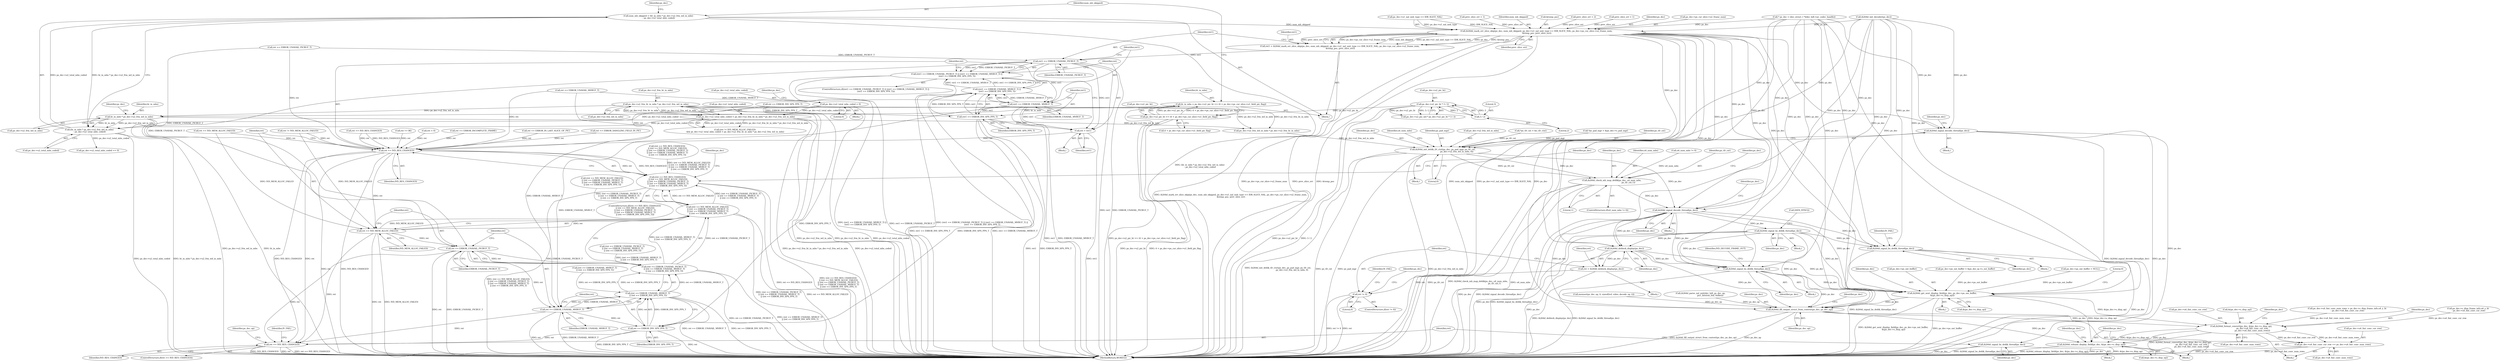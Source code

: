 digraph "0_Android_33ef7de9ddc8ea7eb9cbc440d1cf89957a0c267b@integer" {
"1001516" [label="(Call,num_mb_skipped = (ht_in_mbs * ps_dec->u2_frm_wd_in_mbs)\n - ps_dec->u2_total_mbs_coded)"];
"1001518" [label="(Call,(ht_in_mbs * ps_dec->u2_frm_wd_in_mbs)\n - ps_dec->u2_total_mbs_coded)"];
"1001519" [label="(Call,ht_in_mbs * ps_dec->u2_frm_wd_in_mbs)"];
"1001503" [label="(Call,ht_in_mbs = ps_dec->u2_pic_ht >> (4 + ps_dec->ps_cur_slice->u1_field_pic_flag))"];
"1001505" [label="(Call,ps_dec->u2_pic_ht >> (4 + ps_dec->ps_cur_slice->u1_field_pic_flag))"];
"1001028" [label="(Call,ps_dec->u2_pic_ht * 3 / 2)"];
"1001032" [label="(Call,3 / 2)"];
"1001490" [label="(Call,ps_dec->u2_frm_ht_in_mbs * ps_dec->u2_frm_wd_in_mbs)"];
"1001486" [label="(Call,ps_dec->u2_total_mbs_coded < ps_dec->u2_frm_ht_in_mbs * ps_dec->u2_frm_wd_in_mbs)"];
"1000909" [label="(Call,ps_dec->u2_total_mbs_coded = 0)"];
"1001559" [label="(Call,ih264d_mark_err_slice_skip(ps_dec, num_mb_skipped, ps_dec->u1_nal_unit_type == IDR_SLICE_NAL, ps_dec->ps_cur_slice->u2_frame_num,\n &temp_poc, prev_slice_err))"];
"1001557" [label="(Call,ret1 = ih264d_mark_err_slice_skip(ps_dec, num_mb_skipped, ps_dec->u1_nal_unit_type == IDR_SLICE_NAL, ps_dec->ps_cur_slice->u2_frame_num,\n &temp_poc, prev_slice_err))"];
"1001577" [label="(Call,ret1 == ERROR_UNAVAIL_PICBUF_T)"];
"1001576" [label="(Call,(ret1 == ERROR_UNAVAIL_PICBUF_T) || (ret1 == ERROR_UNAVAIL_MVBUF_T) ||\n (ret1 == ERROR_INV_SPS_PPS_T))"];
"1001581" [label="(Call,ret1 == ERROR_UNAVAIL_MVBUF_T)"];
"1001580" [label="(Call,(ret1 == ERROR_UNAVAIL_MVBUF_T) ||\n (ret1 == ERROR_INV_SPS_PPS_T))"];
"1001584" [label="(Call,ret1 == ERROR_INV_SPS_PPS_T)"];
"1001588" [label="(Call,ret = ret1)"];
"1001593" [label="(Call,ret == IVD_RES_CHANGED)"];
"1001592" [label="(Call,(ret == IVD_RES_CHANGED)\n || (ret == IVD_MEM_ALLOC_FAILED)\n || (ret == ERROR_UNAVAIL_PICBUF_T)\n || (ret == ERROR_UNAVAIL_MVBUF_T)\n || (ret == ERROR_INV_SPS_PPS_T))"];
"1001597" [label="(Call,ret == IVD_MEM_ALLOC_FAILED)"];
"1001596" [label="(Call,(ret == IVD_MEM_ALLOC_FAILED)\n || (ret == ERROR_UNAVAIL_PICBUF_T)\n || (ret == ERROR_UNAVAIL_MVBUF_T)\n || (ret == ERROR_INV_SPS_PPS_T))"];
"1001601" [label="(Call,ret == ERROR_UNAVAIL_PICBUF_T)"];
"1001600" [label="(Call,(ret == ERROR_UNAVAIL_PICBUF_T)\n || (ret == ERROR_UNAVAIL_MVBUF_T)\n || (ret == ERROR_INV_SPS_PPS_T))"];
"1001605" [label="(Call,ret == ERROR_UNAVAIL_MVBUF_T)"];
"1001604" [label="(Call,(ret == ERROR_UNAVAIL_MVBUF_T)\n || (ret == ERROR_INV_SPS_PPS_T))"];
"1001608" [label="(Call,ret == ERROR_INV_SPS_PPS_T)"];
"1001624" [label="(Call,ret == IVD_RES_CHANGED)"];
"1001612" [label="(Call,ih264d_signal_decode_thread(ps_dec))"];
"1001621" [label="(Call,ih264d_signal_bs_deblk_thread(ps_dec))"];
"1001701" [label="(Call,ih264d_init_deblk_tfr_ctxt(ps_dec, ps_pad_mgr, ps_tfr_cxt,\n                                           ps_dec->u2_frm_wd_in_mbs, 0))"];
"1001725" [label="(Call,ih264d_check_mb_map_deblk(ps_dec, u4_num_mbs,\n                                                   ps_tfr_cxt,1))"];
"1001735" [label="(Call,ih264d_signal_decode_thread(ps_dec))"];
"1001744" [label="(Call,ih264d_signal_bs_deblk_thread(ps_dec))"];
"1001843" [label="(Call,ih264d_signal_bs_deblk_thread(ps_dec))"];
"1001905" [label="(Call,ih264d_deblock_display(ps_dec))"];
"1001903" [label="(Call,ret = ih264d_deblock_display(ps_dec))"];
"1001908" [label="(Call,ret != 0)"];
"1002027" [label="(Call,ih264d_signal_bs_deblk_thread(ps_dec))"];
"1002041" [label="(Call,ih264d_get_next_display_field(ps_dec, ps_dec->ps_out_buffer,\n &(ps_dec->s_disp_op)))"];
"1002069" [label="(Call,ih264d_fill_output_struct_from_context(ps_dec, ps_dec_op))"];
"1002100" [label="(Call,ih264d_format_convert(ps_dec, &(ps_dec->s_disp_op),\n                                  ps_dec->u4_fmt_conv_cur_row,\n                                  ps_dec->u4_fmt_conv_num_rows))"];
"1002112" [label="(Call,ps_dec->u4_fmt_conv_cur_row += ps_dec->u4_fmt_conv_num_rows)"];
"1002119" [label="(Call,ih264d_release_display_field(ps_dec, &(ps_dec->s_disp_op)))"];
"1001482" [label="(Call,(ret != IVD_MEM_ALLOC_FAILED)\n && ps_dec->u2_total_mbs_coded < ps_dec->u2_frm_ht_in_mbs * ps_dec->u2_frm_wd_in_mbs)"];
"1001728" [label="(Identifier,ps_tfr_cxt)"];
"1001904" [label="(Identifier,ret)"];
"1001735" [label="(Call,ih264d_signal_decode_thread(ps_dec))"];
"1001602" [label="(Identifier,ret)"];
"1002075" [label="(Identifier,ps_dec)"];
"1002087" [label="(Call,ps_dec->u4_fmt_conv_num_rows = ps_dec->s_disp_frame_info.u4_y_ht\n - ps_dec->u4_fmt_conv_cur_row)"];
"1002101" [label="(Identifier,ps_dec)"];
"1001626" [label="(Identifier,IVD_RES_CHANGED)"];
"1002046" [label="(Call,&(ps_dec->s_disp_op))"];
"1001549" [label="(Call,ps_dec->u2_total_mbs_coded == 0)"];
"1001579" [label="(Identifier,ERROR_UNAVAIL_PICBUF_T)"];
"1002189" [label="(MethodReturn,WORD32)"];
"1001483" [label="(Call,ret != IVD_MEM_ALLOC_FAILED)"];
"1001559" [label="(Call,ih264d_mark_err_slice_skip(ps_dec, num_mb_skipped, ps_dec->u1_nal_unit_type == IDR_SLICE_NAL, ps_dec->ps_cur_slice->u2_frame_num,\n &temp_poc, prev_slice_err))"];
"1001504" [label="(Identifier,ht_in_mbs)"];
"1001024" [label="(Call,ps_dec->u2_pic_wd * ps_dec->u2_pic_ht * 3 / 2)"];
"1001487" [label="(Call,ps_dec->u2_total_mbs_coded)"];
"1001740" [label="(Identifier,ps_dec)"];
"1001584" [label="(Call,ret1 == ERROR_INV_SPS_PPS_T)"];
"1001617" [label="(Identifier,ps_dec)"];
"1001028" [label="(Call,ps_dec->u2_pic_ht * 3 / 2)"];
"1001331" [label="(Call,(ret == ERROR_UNAVAIL_PICBUF_T)\n || (ret == ERROR_UNAVAIL_MVBUF_T)\n || (ret == ERROR_INV_SPS_PPS_T))"];
"1001594" [label="(Identifier,ret)"];
"1000228" [label="(Call,memset(ps_dec_op, 0, sizeof(ivd_video_decode_op_t)))"];
"1001908" [label="(Call,ret != 0)"];
"1001732" [label="(Identifier,ps_dec)"];
"1001503" [label="(Call,ht_in_mbs = ps_dec->u2_pic_ht >> (4 + ps_dec->ps_cur_slice->u1_field_pic_flag))"];
"1000154" [label="(Call,* ps_dec = (dec_struct_t *)(dec_hdl->pv_codec_handle))"];
"1001578" [label="(Identifier,ret1)"];
"1001567" [label="(Call,ps_dec->ps_cur_slice->u2_frame_num)"];
"1001913" [label="(Identifier,IV_FAIL)"];
"1001596" [label="(Call,(ret == IVD_MEM_ALLOC_FAILED)\n || (ret == ERROR_UNAVAIL_PICBUF_T)\n || (ret == ERROR_UNAVAIL_MVBUF_T)\n || (ret == ERROR_INV_SPS_PPS_T))"];
"1001034" [label="(Literal,2)"];
"1000897" [label="(Call,ih264d_init_decoder(ps_dec))"];
"1001324" [label="(Call,ret == IVD_RES_CHANGED)"];
"1001597" [label="(Call,ret == IVD_MEM_ALLOC_FAILED)"];
"1001907" [label="(ControlStructure,if(ret != 0))"];
"1001521" [label="(Call,ps_dec->u2_frm_wd_in_mbs)"];
"1002026" [label="(Block,)"];
"1001585" [label="(Identifier,ret1)"];
"1001574" [label="(Identifier,prev_slice_err)"];
"1001744" [label="(Call,ih264d_signal_bs_deblk_thread(ps_dec))"];
"1001609" [label="(Identifier,ret)"];
"1001599" [label="(Identifier,IVD_MEM_ALLOC_FAILED)"];
"1002033" [label="(Identifier,IVD_DECODE_FRAME_OUT)"];
"1002043" [label="(Call,ps_dec->ps_out_buffer)"];
"1002091" [label="(Call,ps_dec->s_disp_frame_info.u4_y_ht\n - ps_dec->u4_fmt_conv_cur_row)"];
"1001577" [label="(Call,ret1 == ERROR_UNAVAIL_PICBUF_T)"];
"1002109" [label="(Call,ps_dec->u4_fmt_conv_num_rows)"];
"1001846" [label="(Identifier,IV_FAIL)"];
"1002100" [label="(Call,ih264d_format_convert(ps_dec, &(ps_dec->s_disp_op),\n                                  ps_dec->u4_fmt_conv_cur_row,\n                                  ps_dec->u4_fmt_conv_num_rows))"];
"1001604" [label="(Call,(ret == ERROR_UNAVAIL_MVBUF_T)\n || (ret == ERROR_INV_SPS_PPS_T))"];
"1001611" [label="(Block,)"];
"1001491" [label="(Call,ps_dec->u2_frm_ht_in_mbs)"];
"1001672" [label="(Call,*ps_tfr_cxt = &s_tfr_ctxt)"];
"1001620" [label="(Block,)"];
"1001729" [label="(Literal,1)"];
"1002069" [label="(Call,ih264d_fill_output_struct_from_context(ps_dec, ps_dec_op))"];
"1001575" [label="(ControlStructure,if((ret1 == ERROR_UNAVAIL_PICBUF_T) || (ret1 == ERROR_UNAVAIL_MVBUF_T) ||\n (ret1 == ERROR_INV_SPS_PPS_T)))"];
"1002106" [label="(Call,ps_dec->u4_fmt_conv_cur_row)"];
"1002041" [label="(Call,ih264d_get_next_display_field(ps_dec, ps_dec->ps_out_buffer,\n &(ps_dec->s_disp_op)))"];
"1001562" [label="(Call,ps_dec->u1_nal_unit_type == IDR_SLICE_NAL)"];
"1002071" [label="(Identifier,ps_dec_op)"];
"1001368" [label="(Call,ret == ERROR_IN_LAST_SLICE_OF_PIC)"];
"1001606" [label="(Identifier,ret)"];
"1001708" [label="(Literal,0)"];
"1001624" [label="(Call,ret == IVD_RES_CHANGED)"];
"1000913" [label="(Literal,0)"];
"1001517" [label="(Identifier,num_mb_skipped)"];
"1002040" [label="(Block,)"];
"1001537" [label="(Call,prev_slice_err = 1)"];
"1001323" [label="(Call,(ret == IVD_RES_CHANGED)\n || (ret == IVD_MEM_ALLOC_FAILED)\n || (ret == ERROR_UNAVAIL_PICBUF_T)\n || (ret == ERROR_UNAVAIL_MVBUF_T)\n || (ret == ERROR_INV_SPS_PPS_T))"];
"1001906" [label="(Identifier,ps_dec)"];
"1001524" [label="(Call,ps_dec->u2_total_mbs_coded)"];
"1001354" [label="(Call,ret == ERROR_DANGLING_FIELD_IN_PIC)"];
"1001328" [label="(Call,ret == IVD_MEM_ALLOC_FAILED)"];
"1001623" [label="(ControlStructure,if(ret == IVD_RES_CHANGED))"];
"1001561" [label="(Identifier,num_mb_skipped)"];
"1000325" [label="(Call,ps_dec->ps_out_buffer = &ps_dec_ip->s_out_buffer)"];
"1001621" [label="(Call,ih264d_signal_bs_deblk_thread(ps_dec))"];
"1001530" [label="(Identifier,ps_dec)"];
"1001612" [label="(Call,ih264d_signal_decode_thread(ps_dec))"];
"1002029" [label="(Block,)"];
"1000909" [label="(Call,ps_dec->u2_total_mbs_coded = 0)"];
"1002027" [label="(Call,ih264d_signal_bs_deblk_thread(ps_dec))"];
"1001677" [label="(Call,*ps_pad_mgr = &ps_dec->s_pad_mgr)"];
"1001335" [label="(Call,(ret == ERROR_UNAVAIL_MVBUF_T)\n || (ret == ERROR_INV_SPS_PPS_T))"];
"1001516" [label="(Call,num_mb_skipped = (ht_in_mbs * ps_dec->u2_frm_wd_in_mbs)\n - ps_dec->u2_total_mbs_coded)"];
"1001303" [label="(Call,ret != OK)"];
"1001917" [label="(Identifier,ps_dec)"];
"1001572" [label="(Call,&temp_poc)"];
"1001297" [label="(Call,ih264d_parse_nal_unit(dec_hdl, ps_dec_op,\n                              pu1_bitstrm_buf, buflen))"];
"1001600" [label="(Call,(ret == ERROR_UNAVAIL_PICBUF_T)\n || (ret == ERROR_UNAVAIL_MVBUF_T)\n || (ret == ERROR_INV_SPS_PPS_T))"];
"1001494" [label="(Call,ps_dec->u2_frm_wd_in_mbs)"];
"1001610" [label="(Identifier,ERROR_INV_SPS_PPS_T)"];
"1001625" [label="(Identifier,ret)"];
"1001605" [label="(Call,ret == ERROR_UNAVAIL_MVBUF_T)"];
"1002028" [label="(Identifier,ps_dec)"];
"1001607" [label="(Identifier,ERROR_UNAVAIL_MVBUF_T)"];
"1001622" [label="(Identifier,ps_dec)"];
"1001704" [label="(Identifier,ps_tfr_cxt)"];
"1001558" [label="(Identifier,ret1)"];
"1001667" [label="(Block,)"];
"1002119" [label="(Call,ih264d_release_display_field(ps_dec, &(ps_dec->s_disp_op)))"];
"1002116" [label="(Call,ps_dec->u4_fmt_conv_num_rows)"];
"1001630" [label="(Identifier,ps_dec_op)"];
"1001497" [label="(Block,)"];
"1001591" [label="(ControlStructure,if((ret == IVD_RES_CHANGED)\n || (ret == IVD_MEM_ALLOC_FAILED)\n || (ret == ERROR_UNAVAIL_PICBUF_T)\n || (ret == ERROR_UNAVAIL_MVBUF_T)\n || (ret == ERROR_INV_SPS_PPS_T)))"];
"1001842" [label="(Block,)"];
"1001910" [label="(Literal,0)"];
"1001033" [label="(Literal,3)"];
"1001702" [label="(Identifier,ps_dec)"];
"1000189" [label="(Call,ret = 0)"];
"1001745" [label="(Identifier,ps_dec)"];
"1001746" [label="(Call,DATA_SYNC())"];
"1000312" [label="(Call,ps_dec->ps_out_buffer = NULL)"];
"1001580" [label="(Call,(ret1 == ERROR_UNAVAIL_MVBUF_T) ||\n (ret1 == ERROR_INV_SPS_PPS_T))"];
"1001583" [label="(Identifier,ERROR_UNAVAIL_MVBUF_T)"];
"1001608" [label="(Call,ret == ERROR_INV_SPS_PPS_T)"];
"1002052" [label="(Literal,0)"];
"1001520" [label="(Identifier,ht_in_mbs)"];
"1001721" [label="(ControlStructure,if(u4_num_mbs != 0))"];
"1001593" [label="(Call,ret == IVD_RES_CHANGED)"];
"1001595" [label="(Identifier,IVD_RES_CHANGED)"];
"1001725" [label="(Call,ih264d_check_mb_map_deblk(ps_dec, u4_num_mbs,\n                                                   ps_tfr_cxt,1))"];
"1001603" [label="(Identifier,ERROR_UNAVAIL_PICBUF_T)"];
"1001743" [label="(Block,)"];
"1001905" [label="(Call,ih264d_deblock_display(ps_dec))"];
"1001588" [label="(Call,ret = ret1)"];
"1001909" [label="(Identifier,ret)"];
"1001525" [label="(Identifier,ps_dec)"];
"1001637" [label="(Identifier,ps_dec)"];
"1001339" [label="(Call,ret == ERROR_INV_SPS_PPS_T)"];
"1002121" [label="(Call,&(ps_dec->s_disp_op))"];
"1001582" [label="(Identifier,ret1)"];
"1001541" [label="(Call,prev_slice_err = 2)"];
"1001557" [label="(Call,ret1 = ih264d_mark_err_slice_skip(ps_dec, num_mb_skipped, ps_dec->u1_nal_unit_type == IDR_SLICE_NAL, ps_dec->ps_cur_slice->u2_frame_num,\n &temp_poc, prev_slice_err))"];
"1001736" [label="(Identifier,ps_dec)"];
"1001486" [label="(Call,ps_dec->u2_total_mbs_coded < ps_dec->u2_frm_ht_in_mbs * ps_dec->u2_frm_wd_in_mbs)"];
"1001519" [label="(Call,ht_in_mbs * ps_dec->u2_frm_wd_in_mbs)"];
"1001351" [label="(Call,ret == ERROR_INCOMPLETE_FRAME)"];
"1001029" [label="(Call,ps_dec->u2_pic_ht)"];
"1001843" [label="(Call,ih264d_signal_bs_deblk_thread(ps_dec))"];
"1001506" [label="(Call,ps_dec->u2_pic_ht)"];
"1001505" [label="(Call,ps_dec->u2_pic_ht >> (4 + ps_dec->ps_cur_slice->u1_field_pic_flag))"];
"1001586" [label="(Identifier,ERROR_INV_SPS_PPS_T)"];
"1002129" [label="(Identifier,ps_dec)"];
"1001332" [label="(Call,ret == ERROR_UNAVAIL_PICBUF_T)"];
"1001710" [label="(Identifier,u4_num_mbs)"];
"1001518" [label="(Call,(ht_in_mbs * ps_dec->u2_frm_wd_in_mbs)\n - ps_dec->u2_total_mbs_coded)"];
"1000916" [label="(Identifier,ps_dec)"];
"1001686" [label="(Call,ps_dec->u2_frm_wd_in_mbs * ps_dec->u2_frm_ht_in_mbs)"];
"1001902" [label="(Block,)"];
"1001634" [label="(Identifier,IV_FAIL)"];
"1001581" [label="(Call,ret1 == ERROR_UNAVAIL_MVBUF_T)"];
"1001598" [label="(Identifier,ret)"];
"1001327" [label="(Call,(ret == IVD_MEM_ALLOC_FAILED)\n || (ret == ERROR_UNAVAIL_PICBUF_T)\n || (ret == ERROR_UNAVAIL_MVBUF_T)\n || (ret == ERROR_INV_SPS_PPS_T))"];
"1001703" [label="(Identifier,ps_pad_mgr)"];
"1001590" [label="(Identifier,ret1)"];
"1001705" [label="(Call,ps_dec->u2_frm_wd_in_mbs)"];
"1001726" [label="(Identifier,ps_dec)"];
"1001639" [label="(Block,)"];
"1001032" [label="(Call,3 / 2)"];
"1000910" [label="(Call,ps_dec->u2_total_mbs_coded)"];
"1000152" [label="(Block,)"];
"1001613" [label="(Identifier,ps_dec)"];
"1001490" [label="(Call,ps_dec->u2_frm_ht_in_mbs * ps_dec->u2_frm_wd_in_mbs)"];
"1002120" [label="(Identifier,ps_dec)"];
"1002042" [label="(Identifier,ps_dec)"];
"1001589" [label="(Identifier,ret)"];
"1001587" [label="(Block,)"];
"1002102" [label="(Call,&(ps_dec->s_disp_op))"];
"1001336" [label="(Call,ret == ERROR_UNAVAIL_MVBUF_T)"];
"1001903" [label="(Call,ret = ih264d_deblock_display(ps_dec))"];
"1002070" [label="(Identifier,ps_dec)"];
"1001554" [label="(Call,prev_slice_err = 1)"];
"1001844" [label="(Identifier,ps_dec)"];
"1001601" [label="(Call,ret == ERROR_UNAVAIL_PICBUF_T)"];
"1001576" [label="(Call,(ret1 == ERROR_UNAVAIL_PICBUF_T) || (ret1 == ERROR_UNAVAIL_MVBUF_T) ||\n (ret1 == ERROR_INV_SPS_PPS_T))"];
"1002086" [label="(Block,)"];
"1002113" [label="(Call,ps_dec->u4_fmt_conv_cur_row)"];
"1001727" [label="(Identifier,u4_num_mbs)"];
"1001509" [label="(Call,4 + ps_dec->ps_cur_slice->u1_field_pic_flag)"];
"1002112" [label="(Call,ps_dec->u4_fmt_conv_cur_row += ps_dec->u4_fmt_conv_num_rows)"];
"1001592" [label="(Call,(ret == IVD_RES_CHANGED)\n || (ret == IVD_MEM_ALLOC_FAILED)\n || (ret == ERROR_UNAVAIL_PICBUF_T)\n || (ret == ERROR_UNAVAIL_MVBUF_T)\n || (ret == ERROR_INV_SPS_PPS_T))"];
"1001701" [label="(Call,ih264d_init_deblk_tfr_ctxt(ps_dec, ps_pad_mgr, ps_tfr_cxt,\n                                           ps_dec->u2_frm_wd_in_mbs, 0))"];
"1001722" [label="(Call,u4_num_mbs != 0)"];
"1001560" [label="(Identifier,ps_dec)"];
"1002114" [label="(Identifier,ps_dec)"];
"1001516" -> "1001497"  [label="AST: "];
"1001516" -> "1001518"  [label="CFG: "];
"1001517" -> "1001516"  [label="AST: "];
"1001518" -> "1001516"  [label="AST: "];
"1001530" -> "1001516"  [label="CFG: "];
"1001516" -> "1002189"  [label="DDG: (ht_in_mbs * ps_dec->u2_frm_wd_in_mbs)\n - ps_dec->u2_total_mbs_coded"];
"1001518" -> "1001516"  [label="DDG: ht_in_mbs * ps_dec->u2_frm_wd_in_mbs"];
"1001518" -> "1001516"  [label="DDG: ps_dec->u2_total_mbs_coded"];
"1001516" -> "1001559"  [label="DDG: num_mb_skipped"];
"1001518" -> "1001524"  [label="CFG: "];
"1001519" -> "1001518"  [label="AST: "];
"1001524" -> "1001518"  [label="AST: "];
"1001518" -> "1002189"  [label="DDG: ht_in_mbs * ps_dec->u2_frm_wd_in_mbs"];
"1001518" -> "1002189"  [label="DDG: ps_dec->u2_total_mbs_coded"];
"1001519" -> "1001518"  [label="DDG: ht_in_mbs"];
"1001519" -> "1001518"  [label="DDG: ps_dec->u2_frm_wd_in_mbs"];
"1001486" -> "1001518"  [label="DDG: ps_dec->u2_total_mbs_coded"];
"1000909" -> "1001518"  [label="DDG: ps_dec->u2_total_mbs_coded"];
"1001518" -> "1001549"  [label="DDG: ps_dec->u2_total_mbs_coded"];
"1001519" -> "1001521"  [label="CFG: "];
"1001520" -> "1001519"  [label="AST: "];
"1001521" -> "1001519"  [label="AST: "];
"1001525" -> "1001519"  [label="CFG: "];
"1001519" -> "1002189"  [label="DDG: ps_dec->u2_frm_wd_in_mbs"];
"1001519" -> "1002189"  [label="DDG: ht_in_mbs"];
"1001503" -> "1001519"  [label="DDG: ht_in_mbs"];
"1001490" -> "1001519"  [label="DDG: ps_dec->u2_frm_wd_in_mbs"];
"1001519" -> "1001686"  [label="DDG: ps_dec->u2_frm_wd_in_mbs"];
"1001503" -> "1001497"  [label="AST: "];
"1001503" -> "1001505"  [label="CFG: "];
"1001504" -> "1001503"  [label="AST: "];
"1001505" -> "1001503"  [label="AST: "];
"1001517" -> "1001503"  [label="CFG: "];
"1001503" -> "1002189"  [label="DDG: ps_dec->u2_pic_ht >> (4 + ps_dec->ps_cur_slice->u1_field_pic_flag)"];
"1001505" -> "1001503"  [label="DDG: ps_dec->u2_pic_ht"];
"1001505" -> "1001503"  [label="DDG: 4 + ps_dec->ps_cur_slice->u1_field_pic_flag"];
"1001505" -> "1001509"  [label="CFG: "];
"1001506" -> "1001505"  [label="AST: "];
"1001509" -> "1001505"  [label="AST: "];
"1001505" -> "1002189"  [label="DDG: 4 + ps_dec->ps_cur_slice->u1_field_pic_flag"];
"1001505" -> "1002189"  [label="DDG: ps_dec->u2_pic_ht"];
"1001028" -> "1001505"  [label="DDG: ps_dec->u2_pic_ht"];
"1001028" -> "1001024"  [label="AST: "];
"1001028" -> "1001032"  [label="CFG: "];
"1001029" -> "1001028"  [label="AST: "];
"1001032" -> "1001028"  [label="AST: "];
"1001024" -> "1001028"  [label="CFG: "];
"1001028" -> "1002189"  [label="DDG: ps_dec->u2_pic_ht"];
"1001028" -> "1002189"  [label="DDG: 3 / 2"];
"1001028" -> "1001024"  [label="DDG: ps_dec->u2_pic_ht"];
"1001028" -> "1001024"  [label="DDG: 3 / 2"];
"1001032" -> "1001028"  [label="DDG: 3"];
"1001032" -> "1001028"  [label="DDG: 2"];
"1001032" -> "1001034"  [label="CFG: "];
"1001033" -> "1001032"  [label="AST: "];
"1001034" -> "1001032"  [label="AST: "];
"1001490" -> "1001486"  [label="AST: "];
"1001490" -> "1001494"  [label="CFG: "];
"1001491" -> "1001490"  [label="AST: "];
"1001494" -> "1001490"  [label="AST: "];
"1001486" -> "1001490"  [label="CFG: "];
"1001490" -> "1002189"  [label="DDG: ps_dec->u2_frm_wd_in_mbs"];
"1001490" -> "1002189"  [label="DDG: ps_dec->u2_frm_ht_in_mbs"];
"1001490" -> "1001486"  [label="DDG: ps_dec->u2_frm_ht_in_mbs"];
"1001490" -> "1001486"  [label="DDG: ps_dec->u2_frm_wd_in_mbs"];
"1001490" -> "1001686"  [label="DDG: ps_dec->u2_frm_wd_in_mbs"];
"1001490" -> "1001686"  [label="DDG: ps_dec->u2_frm_ht_in_mbs"];
"1001486" -> "1001482"  [label="AST: "];
"1001487" -> "1001486"  [label="AST: "];
"1001482" -> "1001486"  [label="CFG: "];
"1001486" -> "1002189"  [label="DDG: ps_dec->u2_total_mbs_coded"];
"1001486" -> "1002189"  [label="DDG: ps_dec->u2_frm_ht_in_mbs * ps_dec->u2_frm_wd_in_mbs"];
"1001486" -> "1001482"  [label="DDG: ps_dec->u2_total_mbs_coded"];
"1001486" -> "1001482"  [label="DDG: ps_dec->u2_frm_ht_in_mbs * ps_dec->u2_frm_wd_in_mbs"];
"1000909" -> "1001486"  [label="DDG: ps_dec->u2_total_mbs_coded"];
"1000909" -> "1000152"  [label="AST: "];
"1000909" -> "1000913"  [label="CFG: "];
"1000910" -> "1000909"  [label="AST: "];
"1000913" -> "1000909"  [label="AST: "];
"1000916" -> "1000909"  [label="CFG: "];
"1000909" -> "1002189"  [label="DDG: ps_dec->u2_total_mbs_coded"];
"1001559" -> "1001557"  [label="AST: "];
"1001559" -> "1001574"  [label="CFG: "];
"1001560" -> "1001559"  [label="AST: "];
"1001561" -> "1001559"  [label="AST: "];
"1001562" -> "1001559"  [label="AST: "];
"1001567" -> "1001559"  [label="AST: "];
"1001572" -> "1001559"  [label="AST: "];
"1001574" -> "1001559"  [label="AST: "];
"1001557" -> "1001559"  [label="CFG: "];
"1001559" -> "1002189"  [label="DDG: ps_dec->ps_cur_slice->u2_frame_num"];
"1001559" -> "1002189"  [label="DDG: prev_slice_err"];
"1001559" -> "1002189"  [label="DDG: &temp_poc"];
"1001559" -> "1002189"  [label="DDG: num_mb_skipped"];
"1001559" -> "1002189"  [label="DDG: ps_dec->u1_nal_unit_type == IDR_SLICE_NAL"];
"1001559" -> "1002189"  [label="DDG: ps_dec"];
"1001559" -> "1001557"  [label="DDG: ps_dec->ps_cur_slice->u2_frame_num"];
"1001559" -> "1001557"  [label="DDG: num_mb_skipped"];
"1001559" -> "1001557"  [label="DDG: ps_dec->u1_nal_unit_type == IDR_SLICE_NAL"];
"1001559" -> "1001557"  [label="DDG: ps_dec"];
"1001559" -> "1001557"  [label="DDG: &temp_poc"];
"1001559" -> "1001557"  [label="DDG: prev_slice_err"];
"1000154" -> "1001559"  [label="DDG: ps_dec"];
"1000897" -> "1001559"  [label="DDG: ps_dec"];
"1001562" -> "1001559"  [label="DDG: ps_dec->u1_nal_unit_type"];
"1001562" -> "1001559"  [label="DDG: IDR_SLICE_NAL"];
"1001541" -> "1001559"  [label="DDG: prev_slice_err"];
"1001537" -> "1001559"  [label="DDG: prev_slice_err"];
"1001554" -> "1001559"  [label="DDG: prev_slice_err"];
"1001559" -> "1001612"  [label="DDG: ps_dec"];
"1001559" -> "1001701"  [label="DDG: ps_dec"];
"1001559" -> "1001735"  [label="DDG: ps_dec"];
"1001559" -> "1001843"  [label="DDG: ps_dec"];
"1001559" -> "1001905"  [label="DDG: ps_dec"];
"1001559" -> "1002027"  [label="DDG: ps_dec"];
"1001559" -> "1002041"  [label="DDG: ps_dec"];
"1001559" -> "1002069"  [label="DDG: ps_dec"];
"1001557" -> "1001497"  [label="AST: "];
"1001558" -> "1001557"  [label="AST: "];
"1001578" -> "1001557"  [label="CFG: "];
"1001557" -> "1002189"  [label="DDG: ih264d_mark_err_slice_skip(ps_dec, num_mb_skipped, ps_dec->u1_nal_unit_type == IDR_SLICE_NAL, ps_dec->ps_cur_slice->u2_frame_num,\n &temp_poc, prev_slice_err)"];
"1001557" -> "1001577"  [label="DDG: ret1"];
"1001577" -> "1001576"  [label="AST: "];
"1001577" -> "1001579"  [label="CFG: "];
"1001578" -> "1001577"  [label="AST: "];
"1001579" -> "1001577"  [label="AST: "];
"1001582" -> "1001577"  [label="CFG: "];
"1001576" -> "1001577"  [label="CFG: "];
"1001577" -> "1002189"  [label="DDG: ERROR_UNAVAIL_PICBUF_T"];
"1001577" -> "1002189"  [label="DDG: ret1"];
"1001577" -> "1001576"  [label="DDG: ret1"];
"1001577" -> "1001576"  [label="DDG: ERROR_UNAVAIL_PICBUF_T"];
"1001332" -> "1001577"  [label="DDG: ERROR_UNAVAIL_PICBUF_T"];
"1001577" -> "1001581"  [label="DDG: ret1"];
"1001577" -> "1001588"  [label="DDG: ret1"];
"1001577" -> "1001601"  [label="DDG: ERROR_UNAVAIL_PICBUF_T"];
"1001576" -> "1001575"  [label="AST: "];
"1001576" -> "1001580"  [label="CFG: "];
"1001580" -> "1001576"  [label="AST: "];
"1001589" -> "1001576"  [label="CFG: "];
"1001594" -> "1001576"  [label="CFG: "];
"1001576" -> "1002189"  [label="DDG: (ret1 == ERROR_UNAVAIL_MVBUF_T) ||\n (ret1 == ERROR_INV_SPS_PPS_T)"];
"1001576" -> "1002189"  [label="DDG: (ret1 == ERROR_UNAVAIL_PICBUF_T) || (ret1 == ERROR_UNAVAIL_MVBUF_T) ||\n (ret1 == ERROR_INV_SPS_PPS_T)"];
"1001576" -> "1002189"  [label="DDG: ret1 == ERROR_UNAVAIL_PICBUF_T"];
"1001580" -> "1001576"  [label="DDG: ret1 == ERROR_UNAVAIL_MVBUF_T"];
"1001580" -> "1001576"  [label="DDG: ret1 == ERROR_INV_SPS_PPS_T"];
"1001581" -> "1001580"  [label="AST: "];
"1001581" -> "1001583"  [label="CFG: "];
"1001582" -> "1001581"  [label="AST: "];
"1001583" -> "1001581"  [label="AST: "];
"1001585" -> "1001581"  [label="CFG: "];
"1001580" -> "1001581"  [label="CFG: "];
"1001581" -> "1002189"  [label="DDG: ret1"];
"1001581" -> "1002189"  [label="DDG: ERROR_UNAVAIL_MVBUF_T"];
"1001581" -> "1001580"  [label="DDG: ret1"];
"1001581" -> "1001580"  [label="DDG: ERROR_UNAVAIL_MVBUF_T"];
"1001336" -> "1001581"  [label="DDG: ERROR_UNAVAIL_MVBUF_T"];
"1001581" -> "1001584"  [label="DDG: ret1"];
"1001581" -> "1001588"  [label="DDG: ret1"];
"1001581" -> "1001605"  [label="DDG: ERROR_UNAVAIL_MVBUF_T"];
"1001580" -> "1001584"  [label="CFG: "];
"1001584" -> "1001580"  [label="AST: "];
"1001580" -> "1002189"  [label="DDG: ret1 == ERROR_INV_SPS_PPS_T"];
"1001580" -> "1002189"  [label="DDG: ret1 == ERROR_UNAVAIL_MVBUF_T"];
"1001584" -> "1001580"  [label="DDG: ret1"];
"1001584" -> "1001580"  [label="DDG: ERROR_INV_SPS_PPS_T"];
"1001584" -> "1001586"  [label="CFG: "];
"1001585" -> "1001584"  [label="AST: "];
"1001586" -> "1001584"  [label="AST: "];
"1001584" -> "1002189"  [label="DDG: ret1"];
"1001584" -> "1002189"  [label="DDG: ERROR_INV_SPS_PPS_T"];
"1001339" -> "1001584"  [label="DDG: ERROR_INV_SPS_PPS_T"];
"1001584" -> "1001588"  [label="DDG: ret1"];
"1001584" -> "1001608"  [label="DDG: ERROR_INV_SPS_PPS_T"];
"1001588" -> "1001587"  [label="AST: "];
"1001588" -> "1001590"  [label="CFG: "];
"1001589" -> "1001588"  [label="AST: "];
"1001590" -> "1001588"  [label="AST: "];
"1001594" -> "1001588"  [label="CFG: "];
"1001588" -> "1002189"  [label="DDG: ret1"];
"1001588" -> "1001593"  [label="DDG: ret"];
"1001593" -> "1001592"  [label="AST: "];
"1001593" -> "1001595"  [label="CFG: "];
"1001594" -> "1001593"  [label="AST: "];
"1001595" -> "1001593"  [label="AST: "];
"1001598" -> "1001593"  [label="CFG: "];
"1001592" -> "1001593"  [label="CFG: "];
"1001593" -> "1002189"  [label="DDG: ret"];
"1001593" -> "1002189"  [label="DDG: IVD_RES_CHANGED"];
"1001593" -> "1001592"  [label="DDG: ret"];
"1001593" -> "1001592"  [label="DDG: IVD_RES_CHANGED"];
"1001332" -> "1001593"  [label="DDG: ret"];
"1001336" -> "1001593"  [label="DDG: ret"];
"1000189" -> "1001593"  [label="DDG: ret"];
"1001351" -> "1001593"  [label="DDG: ret"];
"1001303" -> "1001593"  [label="DDG: ret"];
"1001339" -> "1001593"  [label="DDG: ret"];
"1001324" -> "1001593"  [label="DDG: ret"];
"1001324" -> "1001593"  [label="DDG: IVD_RES_CHANGED"];
"1001328" -> "1001593"  [label="DDG: ret"];
"1001354" -> "1001593"  [label="DDG: ret"];
"1001368" -> "1001593"  [label="DDG: ret"];
"1001483" -> "1001593"  [label="DDG: ret"];
"1001593" -> "1001597"  [label="DDG: ret"];
"1001593" -> "1001624"  [label="DDG: ret"];
"1001593" -> "1001624"  [label="DDG: IVD_RES_CHANGED"];
"1001592" -> "1001591"  [label="AST: "];
"1001592" -> "1001596"  [label="CFG: "];
"1001596" -> "1001592"  [label="AST: "];
"1001613" -> "1001592"  [label="CFG: "];
"1001637" -> "1001592"  [label="CFG: "];
"1001592" -> "1002189"  [label="DDG: ret == IVD_RES_CHANGED"];
"1001592" -> "1002189"  [label="DDG: (ret == IVD_MEM_ALLOC_FAILED)\n || (ret == ERROR_UNAVAIL_PICBUF_T)\n || (ret == ERROR_UNAVAIL_MVBUF_T)\n || (ret == ERROR_INV_SPS_PPS_T)"];
"1001592" -> "1002189"  [label="DDG: (ret == IVD_RES_CHANGED)\n || (ret == IVD_MEM_ALLOC_FAILED)\n || (ret == ERROR_UNAVAIL_PICBUF_T)\n || (ret == ERROR_UNAVAIL_MVBUF_T)\n || (ret == ERROR_INV_SPS_PPS_T)"];
"1001323" -> "1001592"  [label="DDG: (ret == IVD_MEM_ALLOC_FAILED)\n || (ret == ERROR_UNAVAIL_PICBUF_T)\n || (ret == ERROR_UNAVAIL_MVBUF_T)\n || (ret == ERROR_INV_SPS_PPS_T)"];
"1001596" -> "1001592"  [label="DDG: ret == IVD_MEM_ALLOC_FAILED"];
"1001596" -> "1001592"  [label="DDG: (ret == ERROR_UNAVAIL_PICBUF_T)\n || (ret == ERROR_UNAVAIL_MVBUF_T)\n || (ret == ERROR_INV_SPS_PPS_T)"];
"1001597" -> "1001596"  [label="AST: "];
"1001597" -> "1001599"  [label="CFG: "];
"1001598" -> "1001597"  [label="AST: "];
"1001599" -> "1001597"  [label="AST: "];
"1001602" -> "1001597"  [label="CFG: "];
"1001596" -> "1001597"  [label="CFG: "];
"1001597" -> "1002189"  [label="DDG: IVD_MEM_ALLOC_FAILED"];
"1001597" -> "1002189"  [label="DDG: ret"];
"1001597" -> "1001596"  [label="DDG: ret"];
"1001597" -> "1001596"  [label="DDG: IVD_MEM_ALLOC_FAILED"];
"1001328" -> "1001597"  [label="DDG: IVD_MEM_ALLOC_FAILED"];
"1001483" -> "1001597"  [label="DDG: IVD_MEM_ALLOC_FAILED"];
"1001597" -> "1001601"  [label="DDG: ret"];
"1001597" -> "1001624"  [label="DDG: ret"];
"1001596" -> "1001600"  [label="CFG: "];
"1001600" -> "1001596"  [label="AST: "];
"1001596" -> "1002189"  [label="DDG: (ret == ERROR_UNAVAIL_PICBUF_T)\n || (ret == ERROR_UNAVAIL_MVBUF_T)\n || (ret == ERROR_INV_SPS_PPS_T)"];
"1001596" -> "1002189"  [label="DDG: ret == IVD_MEM_ALLOC_FAILED"];
"1001600" -> "1001596"  [label="DDG: ret == ERROR_UNAVAIL_PICBUF_T"];
"1001600" -> "1001596"  [label="DDG: (ret == ERROR_UNAVAIL_MVBUF_T)\n || (ret == ERROR_INV_SPS_PPS_T)"];
"1001327" -> "1001596"  [label="DDG: (ret == ERROR_UNAVAIL_PICBUF_T)\n || (ret == ERROR_UNAVAIL_MVBUF_T)\n || (ret == ERROR_INV_SPS_PPS_T)"];
"1001601" -> "1001600"  [label="AST: "];
"1001601" -> "1001603"  [label="CFG: "];
"1001602" -> "1001601"  [label="AST: "];
"1001603" -> "1001601"  [label="AST: "];
"1001606" -> "1001601"  [label="CFG: "];
"1001600" -> "1001601"  [label="CFG: "];
"1001601" -> "1002189"  [label="DDG: ret"];
"1001601" -> "1002189"  [label="DDG: ERROR_UNAVAIL_PICBUF_T"];
"1001601" -> "1001600"  [label="DDG: ret"];
"1001601" -> "1001600"  [label="DDG: ERROR_UNAVAIL_PICBUF_T"];
"1001332" -> "1001601"  [label="DDG: ERROR_UNAVAIL_PICBUF_T"];
"1001601" -> "1001605"  [label="DDG: ret"];
"1001601" -> "1001624"  [label="DDG: ret"];
"1001600" -> "1001604"  [label="CFG: "];
"1001604" -> "1001600"  [label="AST: "];
"1001600" -> "1002189"  [label="DDG: (ret == ERROR_UNAVAIL_MVBUF_T)\n || (ret == ERROR_INV_SPS_PPS_T)"];
"1001600" -> "1002189"  [label="DDG: ret == ERROR_UNAVAIL_PICBUF_T"];
"1001331" -> "1001600"  [label="DDG: (ret == ERROR_UNAVAIL_MVBUF_T)\n || (ret == ERROR_INV_SPS_PPS_T)"];
"1001604" -> "1001600"  [label="DDG: ret == ERROR_UNAVAIL_MVBUF_T"];
"1001604" -> "1001600"  [label="DDG: ret == ERROR_INV_SPS_PPS_T"];
"1001605" -> "1001604"  [label="AST: "];
"1001605" -> "1001607"  [label="CFG: "];
"1001606" -> "1001605"  [label="AST: "];
"1001607" -> "1001605"  [label="AST: "];
"1001609" -> "1001605"  [label="CFG: "];
"1001604" -> "1001605"  [label="CFG: "];
"1001605" -> "1002189"  [label="DDG: ERROR_UNAVAIL_MVBUF_T"];
"1001605" -> "1002189"  [label="DDG: ret"];
"1001605" -> "1001604"  [label="DDG: ret"];
"1001605" -> "1001604"  [label="DDG: ERROR_UNAVAIL_MVBUF_T"];
"1001336" -> "1001605"  [label="DDG: ERROR_UNAVAIL_MVBUF_T"];
"1001605" -> "1001608"  [label="DDG: ret"];
"1001605" -> "1001624"  [label="DDG: ret"];
"1001604" -> "1001608"  [label="CFG: "];
"1001608" -> "1001604"  [label="AST: "];
"1001604" -> "1002189"  [label="DDG: ret == ERROR_UNAVAIL_MVBUF_T"];
"1001604" -> "1002189"  [label="DDG: ret == ERROR_INV_SPS_PPS_T"];
"1001608" -> "1001604"  [label="DDG: ret"];
"1001608" -> "1001604"  [label="DDG: ERROR_INV_SPS_PPS_T"];
"1001335" -> "1001604"  [label="DDG: ret == ERROR_INV_SPS_PPS_T"];
"1001608" -> "1001610"  [label="CFG: "];
"1001609" -> "1001608"  [label="AST: "];
"1001610" -> "1001608"  [label="AST: "];
"1001608" -> "1002189"  [label="DDG: ERROR_INV_SPS_PPS_T"];
"1001608" -> "1002189"  [label="DDG: ret"];
"1001339" -> "1001608"  [label="DDG: ERROR_INV_SPS_PPS_T"];
"1001608" -> "1001624"  [label="DDG: ret"];
"1001624" -> "1001623"  [label="AST: "];
"1001624" -> "1001626"  [label="CFG: "];
"1001625" -> "1001624"  [label="AST: "];
"1001626" -> "1001624"  [label="AST: "];
"1001630" -> "1001624"  [label="CFG: "];
"1001634" -> "1001624"  [label="CFG: "];
"1001624" -> "1002189"  [label="DDG: ret == IVD_RES_CHANGED"];
"1001624" -> "1002189"  [label="DDG: IVD_RES_CHANGED"];
"1001624" -> "1002189"  [label="DDG: ret"];
"1001612" -> "1001611"  [label="AST: "];
"1001612" -> "1001613"  [label="CFG: "];
"1001613" -> "1001612"  [label="AST: "];
"1001617" -> "1001612"  [label="CFG: "];
"1001612" -> "1002189"  [label="DDG: ih264d_signal_decode_thread(ps_dec)"];
"1001612" -> "1002189"  [label="DDG: ps_dec"];
"1000154" -> "1001612"  [label="DDG: ps_dec"];
"1000897" -> "1001612"  [label="DDG: ps_dec"];
"1001612" -> "1001621"  [label="DDG: ps_dec"];
"1001621" -> "1001620"  [label="AST: "];
"1001621" -> "1001622"  [label="CFG: "];
"1001622" -> "1001621"  [label="AST: "];
"1001625" -> "1001621"  [label="CFG: "];
"1001621" -> "1002189"  [label="DDG: ih264d_signal_bs_deblk_thread(ps_dec)"];
"1001621" -> "1002189"  [label="DDG: ps_dec"];
"1001701" -> "1001667"  [label="AST: "];
"1001701" -> "1001708"  [label="CFG: "];
"1001702" -> "1001701"  [label="AST: "];
"1001703" -> "1001701"  [label="AST: "];
"1001704" -> "1001701"  [label="AST: "];
"1001705" -> "1001701"  [label="AST: "];
"1001708" -> "1001701"  [label="AST: "];
"1001710" -> "1001701"  [label="CFG: "];
"1001701" -> "1002189"  [label="DDG: ps_dec->u2_frm_wd_in_mbs"];
"1001701" -> "1002189"  [label="DDG: ih264d_init_deblk_tfr_ctxt(ps_dec, ps_pad_mgr, ps_tfr_cxt,\n                                           ps_dec->u2_frm_wd_in_mbs, 0)"];
"1001701" -> "1002189"  [label="DDG: ps_tfr_cxt"];
"1001701" -> "1002189"  [label="DDG: ps_pad_mgr"];
"1000154" -> "1001701"  [label="DDG: ps_dec"];
"1000897" -> "1001701"  [label="DDG: ps_dec"];
"1001677" -> "1001701"  [label="DDG: ps_pad_mgr"];
"1001672" -> "1001701"  [label="DDG: ps_tfr_cxt"];
"1001686" -> "1001701"  [label="DDG: ps_dec->u2_frm_wd_in_mbs"];
"1001701" -> "1001725"  [label="DDG: ps_dec"];
"1001701" -> "1001725"  [label="DDG: ps_tfr_cxt"];
"1001701" -> "1001735"  [label="DDG: ps_dec"];
"1001725" -> "1001721"  [label="AST: "];
"1001725" -> "1001729"  [label="CFG: "];
"1001726" -> "1001725"  [label="AST: "];
"1001727" -> "1001725"  [label="AST: "];
"1001728" -> "1001725"  [label="AST: "];
"1001729" -> "1001725"  [label="AST: "];
"1001732" -> "1001725"  [label="CFG: "];
"1001725" -> "1002189"  [label="DDG: ih264d_check_mb_map_deblk(ps_dec, u4_num_mbs,\n                                                   ps_tfr_cxt,1)"];
"1001725" -> "1002189"  [label="DDG: ps_tfr_cxt"];
"1001725" -> "1002189"  [label="DDG: u4_num_mbs"];
"1001722" -> "1001725"  [label="DDG: u4_num_mbs"];
"1001725" -> "1001735"  [label="DDG: ps_dec"];
"1001735" -> "1001639"  [label="AST: "];
"1001735" -> "1001736"  [label="CFG: "];
"1001736" -> "1001735"  [label="AST: "];
"1001740" -> "1001735"  [label="CFG: "];
"1001735" -> "1002189"  [label="DDG: ih264d_signal_decode_thread(ps_dec)"];
"1001735" -> "1002189"  [label="DDG: ps_dec"];
"1000154" -> "1001735"  [label="DDG: ps_dec"];
"1000897" -> "1001735"  [label="DDG: ps_dec"];
"1001735" -> "1001744"  [label="DDG: ps_dec"];
"1001735" -> "1001843"  [label="DDG: ps_dec"];
"1001735" -> "1001905"  [label="DDG: ps_dec"];
"1001735" -> "1002027"  [label="DDG: ps_dec"];
"1001735" -> "1002041"  [label="DDG: ps_dec"];
"1001735" -> "1002069"  [label="DDG: ps_dec"];
"1001744" -> "1001743"  [label="AST: "];
"1001744" -> "1001745"  [label="CFG: "];
"1001745" -> "1001744"  [label="AST: "];
"1001746" -> "1001744"  [label="CFG: "];
"1001744" -> "1002189"  [label="DDG: ih264d_signal_bs_deblk_thread(ps_dec)"];
"1001744" -> "1002189"  [label="DDG: ps_dec"];
"1001744" -> "1001843"  [label="DDG: ps_dec"];
"1001744" -> "1001905"  [label="DDG: ps_dec"];
"1001744" -> "1002027"  [label="DDG: ps_dec"];
"1001744" -> "1002041"  [label="DDG: ps_dec"];
"1001744" -> "1002069"  [label="DDG: ps_dec"];
"1001843" -> "1001842"  [label="AST: "];
"1001843" -> "1001844"  [label="CFG: "];
"1001844" -> "1001843"  [label="AST: "];
"1001846" -> "1001843"  [label="CFG: "];
"1001843" -> "1002189"  [label="DDG: ih264d_signal_bs_deblk_thread(ps_dec)"];
"1001843" -> "1002189"  [label="DDG: ps_dec"];
"1000154" -> "1001843"  [label="DDG: ps_dec"];
"1000897" -> "1001843"  [label="DDG: ps_dec"];
"1001905" -> "1001903"  [label="AST: "];
"1001905" -> "1001906"  [label="CFG: "];
"1001906" -> "1001905"  [label="AST: "];
"1001903" -> "1001905"  [label="CFG: "];
"1001905" -> "1002189"  [label="DDG: ps_dec"];
"1001905" -> "1001903"  [label="DDG: ps_dec"];
"1000154" -> "1001905"  [label="DDG: ps_dec"];
"1000897" -> "1001905"  [label="DDG: ps_dec"];
"1001905" -> "1002027"  [label="DDG: ps_dec"];
"1001905" -> "1002041"  [label="DDG: ps_dec"];
"1001905" -> "1002069"  [label="DDG: ps_dec"];
"1001903" -> "1001902"  [label="AST: "];
"1001904" -> "1001903"  [label="AST: "];
"1001909" -> "1001903"  [label="CFG: "];
"1001903" -> "1002189"  [label="DDG: ih264d_deblock_display(ps_dec)"];
"1001903" -> "1001908"  [label="DDG: ret"];
"1001908" -> "1001907"  [label="AST: "];
"1001908" -> "1001910"  [label="CFG: "];
"1001909" -> "1001908"  [label="AST: "];
"1001910" -> "1001908"  [label="AST: "];
"1001913" -> "1001908"  [label="CFG: "];
"1001917" -> "1001908"  [label="CFG: "];
"1001908" -> "1002189"  [label="DDG: ret"];
"1001908" -> "1002189"  [label="DDG: ret != 0"];
"1002027" -> "1002026"  [label="AST: "];
"1002027" -> "1002028"  [label="CFG: "];
"1002028" -> "1002027"  [label="AST: "];
"1002033" -> "1002027"  [label="CFG: "];
"1002027" -> "1002189"  [label="DDG: ih264d_signal_bs_deblk_thread(ps_dec)"];
"1000154" -> "1002027"  [label="DDG: ps_dec"];
"1000897" -> "1002027"  [label="DDG: ps_dec"];
"1002027" -> "1002041"  [label="DDG: ps_dec"];
"1002027" -> "1002069"  [label="DDG: ps_dec"];
"1002041" -> "1002040"  [label="AST: "];
"1002041" -> "1002046"  [label="CFG: "];
"1002042" -> "1002041"  [label="AST: "];
"1002043" -> "1002041"  [label="AST: "];
"1002046" -> "1002041"  [label="AST: "];
"1002052" -> "1002041"  [label="CFG: "];
"1002041" -> "1002189"  [label="DDG: ih264d_get_next_display_field(ps_dec, ps_dec->ps_out_buffer,\n &(ps_dec->s_disp_op))"];
"1002041" -> "1002189"  [label="DDG: ps_dec->ps_out_buffer"];
"1000154" -> "1002041"  [label="DDG: ps_dec"];
"1000897" -> "1002041"  [label="DDG: ps_dec"];
"1000325" -> "1002041"  [label="DDG: ps_dec->ps_out_buffer"];
"1000312" -> "1002041"  [label="DDG: ps_dec->ps_out_buffer"];
"1002041" -> "1002069"  [label="DDG: ps_dec"];
"1002041" -> "1002100"  [label="DDG: &(ps_dec->s_disp_op)"];
"1002041" -> "1002119"  [label="DDG: &(ps_dec->s_disp_op)"];
"1002069" -> "1002029"  [label="AST: "];
"1002069" -> "1002071"  [label="CFG: "];
"1002070" -> "1002069"  [label="AST: "];
"1002071" -> "1002069"  [label="AST: "];
"1002075" -> "1002069"  [label="CFG: "];
"1002069" -> "1002189"  [label="DDG: ps_dec_op"];
"1002069" -> "1002189"  [label="DDG: ih264d_fill_output_struct_from_context(ps_dec, ps_dec_op)"];
"1000154" -> "1002069"  [label="DDG: ps_dec"];
"1000897" -> "1002069"  [label="DDG: ps_dec"];
"1001297" -> "1002069"  [label="DDG: ps_dec_op"];
"1000228" -> "1002069"  [label="DDG: ps_dec_op"];
"1002069" -> "1002100"  [label="DDG: ps_dec"];
"1002069" -> "1002119"  [label="DDG: ps_dec"];
"1002100" -> "1002086"  [label="AST: "];
"1002100" -> "1002109"  [label="CFG: "];
"1002101" -> "1002100"  [label="AST: "];
"1002102" -> "1002100"  [label="AST: "];
"1002106" -> "1002100"  [label="AST: "];
"1002109" -> "1002100"  [label="AST: "];
"1002114" -> "1002100"  [label="CFG: "];
"1002100" -> "1002189"  [label="DDG: ih264d_format_convert(ps_dec, &(ps_dec->s_disp_op),\n                                  ps_dec->u4_fmt_conv_cur_row,\n                                  ps_dec->u4_fmt_conv_num_rows)"];
"1002091" -> "1002100"  [label="DDG: ps_dec->u4_fmt_conv_cur_row"];
"1002087" -> "1002100"  [label="DDG: ps_dec->u4_fmt_conv_num_rows"];
"1002100" -> "1002112"  [label="DDG: ps_dec->u4_fmt_conv_num_rows"];
"1002100" -> "1002112"  [label="DDG: ps_dec->u4_fmt_conv_cur_row"];
"1002100" -> "1002119"  [label="DDG: ps_dec"];
"1002100" -> "1002119"  [label="DDG: &(ps_dec->s_disp_op)"];
"1002112" -> "1002086"  [label="AST: "];
"1002112" -> "1002116"  [label="CFG: "];
"1002113" -> "1002112"  [label="AST: "];
"1002116" -> "1002112"  [label="AST: "];
"1002120" -> "1002112"  [label="CFG: "];
"1002112" -> "1002189"  [label="DDG: ps_dec->u4_fmt_conv_cur_row"];
"1002112" -> "1002189"  [label="DDG: ps_dec->u4_fmt_conv_num_rows"];
"1002119" -> "1002029"  [label="AST: "];
"1002119" -> "1002121"  [label="CFG: "];
"1002120" -> "1002119"  [label="AST: "];
"1002121" -> "1002119"  [label="AST: "];
"1002129" -> "1002119"  [label="CFG: "];
"1002119" -> "1002189"  [label="DDG: &(ps_dec->s_disp_op)"];
"1002119" -> "1002189"  [label="DDG: ih264d_release_display_field(ps_dec, &(ps_dec->s_disp_op))"];
"1002119" -> "1002189"  [label="DDG: ps_dec"];
}

